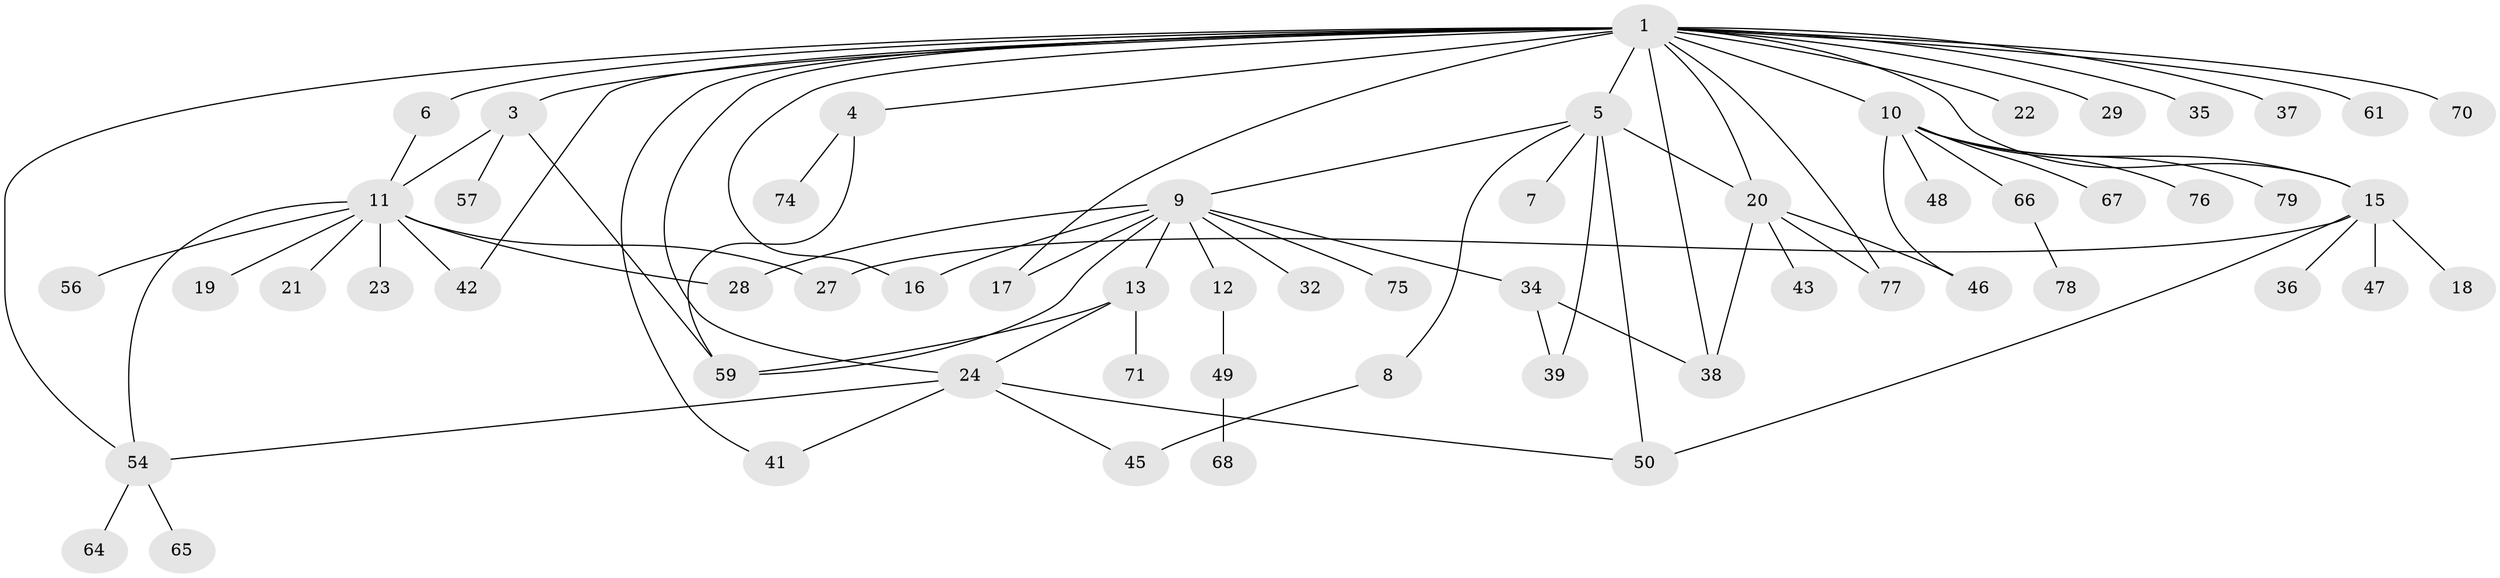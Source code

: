 // Generated by graph-tools (version 1.1) at 2025/51/02/27/25 19:51:56]
// undirected, 59 vertices, 81 edges
graph export_dot {
graph [start="1"]
  node [color=gray90,style=filled];
  1 [super="+2"];
  3 [super="+33"];
  4 [super="+31"];
  5 [super="+52"];
  6;
  7;
  8 [super="+69"];
  9 [super="+62"];
  10 [super="+26"];
  11 [super="+14"];
  12;
  13;
  15 [super="+25"];
  16;
  17;
  18;
  19;
  20 [super="+30"];
  21;
  22;
  23;
  24 [super="+53"];
  27 [super="+40"];
  28;
  29;
  32;
  34 [super="+44"];
  35;
  36;
  37;
  38 [super="+60"];
  39;
  41 [super="+73"];
  42;
  43;
  45 [super="+51"];
  46;
  47;
  48;
  49;
  50 [super="+58"];
  54 [super="+55"];
  56;
  57;
  59 [super="+63"];
  61;
  64;
  65 [super="+72"];
  66;
  67;
  68;
  70;
  71;
  74;
  75;
  76;
  77;
  78;
  79;
  1 -- 6 [weight=2];
  1 -- 20;
  1 -- 41;
  1 -- 3;
  1 -- 4;
  1 -- 5;
  1 -- 70;
  1 -- 10;
  1 -- 77;
  1 -- 15;
  1 -- 16;
  1 -- 17;
  1 -- 22;
  1 -- 24;
  1 -- 29;
  1 -- 35;
  1 -- 37;
  1 -- 42;
  1 -- 54;
  1 -- 61;
  1 -- 38;
  3 -- 11;
  3 -- 57;
  3 -- 59;
  4 -- 74;
  4 -- 59;
  5 -- 7;
  5 -- 8;
  5 -- 9;
  5 -- 39;
  5 -- 50;
  5 -- 20;
  6 -- 11;
  8 -- 45;
  9 -- 12;
  9 -- 13;
  9 -- 28;
  9 -- 32;
  9 -- 34;
  9 -- 75;
  9 -- 59;
  9 -- 16;
  9 -- 17;
  10 -- 46;
  10 -- 48;
  10 -- 66;
  10 -- 67;
  10 -- 76;
  10 -- 79;
  10 -- 15;
  11 -- 54;
  11 -- 56;
  11 -- 19;
  11 -- 21;
  11 -- 23;
  11 -- 42;
  11 -- 28;
  11 -- 27;
  12 -- 49;
  13 -- 71;
  13 -- 59;
  13 -- 24;
  15 -- 18;
  15 -- 47;
  15 -- 50;
  15 -- 36;
  15 -- 27;
  20 -- 77;
  20 -- 38;
  20 -- 43;
  20 -- 46;
  24 -- 45;
  24 -- 54;
  24 -- 50;
  24 -- 41;
  34 -- 39;
  34 -- 38;
  49 -- 68;
  54 -- 64;
  54 -- 65;
  66 -- 78;
}
